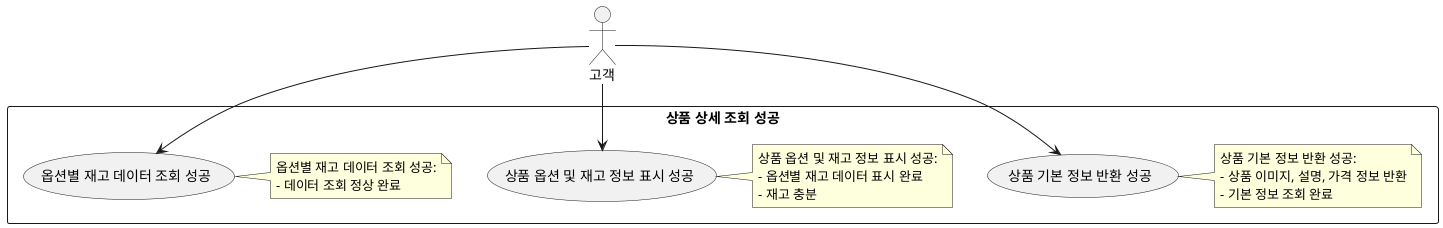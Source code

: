 @startuml
actor "고객" as Customer

rectangle "상품 상세 조회 성공" {
  usecase "상품 기본 정보 반환 성공" as UC2_1_success
  note right
  상품 기본 정보 반환 성공:
  - 상품 이미지, 설명, 가격 정보 반환
  - 기본 정보 조회 완료
  end note

  usecase "상품 옵션 및 재고 정보 표시 성공" as UC2_2_success
  note right
  상품 옵션 및 재고 정보 표시 성공:
  - 옵션별 재고 데이터 표시 완료
  - 재고 충분
  end note

  usecase "옵션별 재고 데이터 조회 성공" as UC2_3_success
  note right
  옵션별 재고 데이터 조회 성공:
  - 데이터 조회 정상 완료
  end note
}

Customer --> UC2_1_success
Customer --> UC2_2_success
Customer --> UC2_3_success
@enduml
